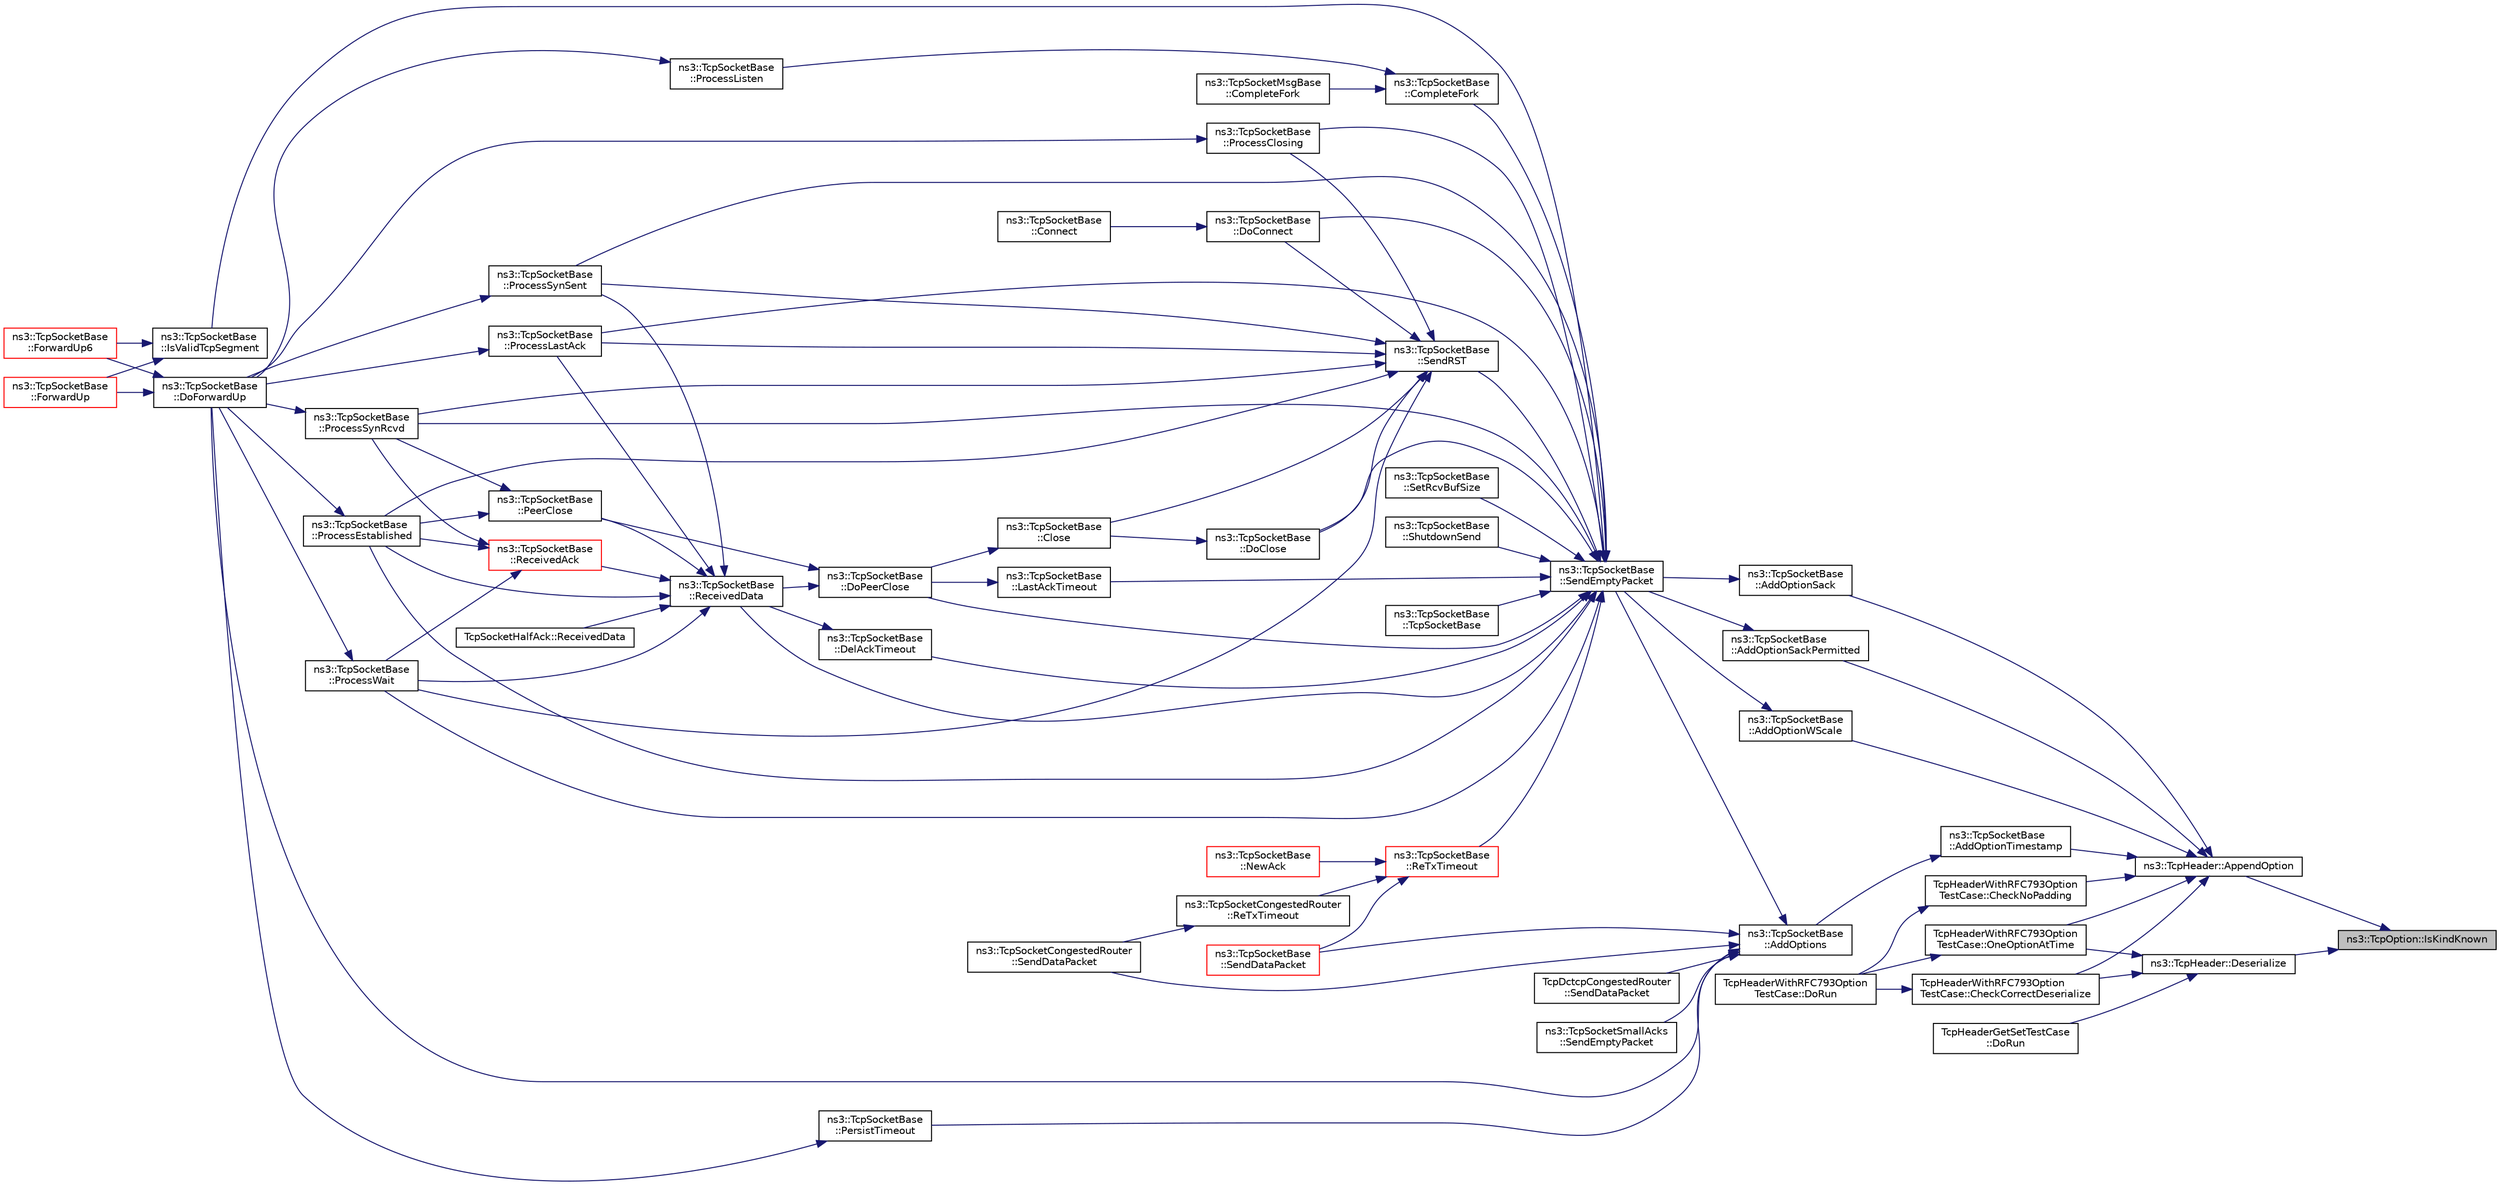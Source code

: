 digraph "ns3::TcpOption::IsKindKnown"
{
 // LATEX_PDF_SIZE
  edge [fontname="Helvetica",fontsize="10",labelfontname="Helvetica",labelfontsize="10"];
  node [fontname="Helvetica",fontsize="10",shape=record];
  rankdir="RL";
  Node1 [label="ns3::TcpOption::IsKindKnown",height=0.2,width=0.4,color="black", fillcolor="grey75", style="filled", fontcolor="black",tooltip="Check if the option is implemented."];
  Node1 -> Node2 [dir="back",color="midnightblue",fontsize="10",style="solid",fontname="Helvetica"];
  Node2 [label="ns3::TcpHeader::AppendOption",height=0.2,width=0.4,color="black", fillcolor="white", style="filled",URL="$classns3_1_1_tcp_header.html#aa5de13df3dd5cb87d63c428e5dcc3425",tooltip="Append an option to the TCP header."];
  Node2 -> Node3 [dir="back",color="midnightblue",fontsize="10",style="solid",fontname="Helvetica"];
  Node3 [label="ns3::TcpSocketBase\l::AddOptionSack",height=0.2,width=0.4,color="black", fillcolor="white", style="filled",URL="$classns3_1_1_tcp_socket_base.html#a009a4dcad47330a47e5b829918fb9140",tooltip="Add the SACK option to the header."];
  Node3 -> Node4 [dir="back",color="midnightblue",fontsize="10",style="solid",fontname="Helvetica"];
  Node4 [label="ns3::TcpSocketBase\l::SendEmptyPacket",height=0.2,width=0.4,color="black", fillcolor="white", style="filled",URL="$classns3_1_1_tcp_socket_base.html#aa858913c9a4480a14d293f1014905b3e",tooltip="Send a empty packet that carries a flag, e.g., ACK."];
  Node4 -> Node5 [dir="back",color="midnightblue",fontsize="10",style="solid",fontname="Helvetica"];
  Node5 [label="ns3::TcpSocketBase\l::TcpSocketBase",height=0.2,width=0.4,color="black", fillcolor="white", style="filled",URL="$classns3_1_1_tcp_socket_base.html#a89e51540a8ac03d929349ae2ec56239b",tooltip="Create an unbound TCP socket."];
  Node4 -> Node6 [dir="back",color="midnightblue",fontsize="10",style="solid",fontname="Helvetica"];
  Node6 [label="ns3::TcpSocketBase\l::CompleteFork",height=0.2,width=0.4,color="black", fillcolor="white", style="filled",URL="$classns3_1_1_tcp_socket_base.html#abba7d4c43acb3f9356e348b970a882fb",tooltip="Complete a connection by forking the socket."];
  Node6 -> Node7 [dir="back",color="midnightblue",fontsize="10",style="solid",fontname="Helvetica"];
  Node7 [label="ns3::TcpSocketMsgBase\l::CompleteFork",height=0.2,width=0.4,color="black", fillcolor="white", style="filled",URL="$classns3_1_1_tcp_socket_msg_base.html#a1509ce6df2f3e5384889f03b5de06a45",tooltip="Complete a connection by forking the socket."];
  Node6 -> Node8 [dir="back",color="midnightblue",fontsize="10",style="solid",fontname="Helvetica"];
  Node8 [label="ns3::TcpSocketBase\l::ProcessListen",height=0.2,width=0.4,color="black", fillcolor="white", style="filled",URL="$classns3_1_1_tcp_socket_base.html#adc3976e8b42e884f5d99def1d5e2647f",tooltip="Received a packet upon LISTEN state."];
  Node8 -> Node9 [dir="back",color="midnightblue",fontsize="10",style="solid",fontname="Helvetica"];
  Node9 [label="ns3::TcpSocketBase\l::DoForwardUp",height=0.2,width=0.4,color="black", fillcolor="white", style="filled",URL="$classns3_1_1_tcp_socket_base.html#ad5e7b21b9e9371bf9c19da5d3c56aac1",tooltip="Called by TcpSocketBase::ForwardUp{,6}()."];
  Node9 -> Node10 [dir="back",color="midnightblue",fontsize="10",style="solid",fontname="Helvetica"];
  Node10 [label="ns3::TcpSocketBase\l::ForwardUp",height=0.2,width=0.4,color="red", fillcolor="white", style="filled",URL="$classns3_1_1_tcp_socket_base.html#a2ebbcb9713facc9481341fcd972cdd82",tooltip="Called by the L3 protocol when it received a packet to pass on to TCP."];
  Node9 -> Node15 [dir="back",color="midnightblue",fontsize="10",style="solid",fontname="Helvetica"];
  Node15 [label="ns3::TcpSocketBase\l::ForwardUp6",height=0.2,width=0.4,color="red", fillcolor="white", style="filled",URL="$classns3_1_1_tcp_socket_base.html#aa0cd34b3562685596b2c3fd1e6a42a6f",tooltip="Called by the L3 protocol when it received a packet to pass on to TCP."];
  Node4 -> Node16 [dir="back",color="midnightblue",fontsize="10",style="solid",fontname="Helvetica"];
  Node16 [label="ns3::TcpSocketBase\l::DelAckTimeout",height=0.2,width=0.4,color="black", fillcolor="white", style="filled",URL="$classns3_1_1_tcp_socket_base.html#a6bea4790f749e771462d8e4ab63ebc67",tooltip="Action upon delay ACK timeout, i.e."];
  Node16 -> Node17 [dir="back",color="midnightblue",fontsize="10",style="solid",fontname="Helvetica"];
  Node17 [label="ns3::TcpSocketBase\l::ReceivedData",height=0.2,width=0.4,color="black", fillcolor="white", style="filled",URL="$classns3_1_1_tcp_socket_base.html#a479e1a8be1ee1b169f87e57a4dc6f73c",tooltip="Recv of a data, put into buffer, call L7 to get it if necessary."];
  Node17 -> Node18 [dir="back",color="midnightblue",fontsize="10",style="solid",fontname="Helvetica"];
  Node18 [label="ns3::TcpSocketBase\l::PeerClose",height=0.2,width=0.4,color="black", fillcolor="white", style="filled",URL="$classns3_1_1_tcp_socket_base.html#a417d981796bf0919582c843403f823ad",tooltip="Received a FIN from peer, notify rx buffer."];
  Node18 -> Node19 [dir="back",color="midnightblue",fontsize="10",style="solid",fontname="Helvetica"];
  Node19 [label="ns3::TcpSocketBase\l::ProcessEstablished",height=0.2,width=0.4,color="black", fillcolor="white", style="filled",URL="$classns3_1_1_tcp_socket_base.html#a0deda9c6a4f777bf660b190cd73b102f",tooltip="Received a packet upon ESTABLISHED state."];
  Node19 -> Node9 [dir="back",color="midnightblue",fontsize="10",style="solid",fontname="Helvetica"];
  Node18 -> Node20 [dir="back",color="midnightblue",fontsize="10",style="solid",fontname="Helvetica"];
  Node20 [label="ns3::TcpSocketBase\l::ProcessSynRcvd",height=0.2,width=0.4,color="black", fillcolor="white", style="filled",URL="$classns3_1_1_tcp_socket_base.html#a69113acf27c4b8267c9e107a5dca7cc1",tooltip="Received a packet upon SYN_RCVD."];
  Node20 -> Node9 [dir="back",color="midnightblue",fontsize="10",style="solid",fontname="Helvetica"];
  Node17 -> Node19 [dir="back",color="midnightblue",fontsize="10",style="solid",fontname="Helvetica"];
  Node17 -> Node21 [dir="back",color="midnightblue",fontsize="10",style="solid",fontname="Helvetica"];
  Node21 [label="ns3::TcpSocketBase\l::ProcessLastAck",height=0.2,width=0.4,color="black", fillcolor="white", style="filled",URL="$classns3_1_1_tcp_socket_base.html#a6700ac3f9e4d3c197499e6b7521205f2",tooltip="Received a packet upon LAST_ACK."];
  Node21 -> Node9 [dir="back",color="midnightblue",fontsize="10",style="solid",fontname="Helvetica"];
  Node17 -> Node22 [dir="back",color="midnightblue",fontsize="10",style="solid",fontname="Helvetica"];
  Node22 [label="ns3::TcpSocketBase\l::ProcessSynSent",height=0.2,width=0.4,color="black", fillcolor="white", style="filled",URL="$classns3_1_1_tcp_socket_base.html#a2e9b990c6a4d686291033a393290906b",tooltip="Received a packet upon SYN_SENT."];
  Node22 -> Node9 [dir="back",color="midnightblue",fontsize="10",style="solid",fontname="Helvetica"];
  Node17 -> Node23 [dir="back",color="midnightblue",fontsize="10",style="solid",fontname="Helvetica"];
  Node23 [label="ns3::TcpSocketBase\l::ProcessWait",height=0.2,width=0.4,color="black", fillcolor="white", style="filled",URL="$classns3_1_1_tcp_socket_base.html#a58aa892c1cb33908aca5ca36967a2a99",tooltip="Received a packet upon CLOSE_WAIT, FIN_WAIT_1, FIN_WAIT_2."];
  Node23 -> Node9 [dir="back",color="midnightblue",fontsize="10",style="solid",fontname="Helvetica"];
  Node17 -> Node24 [dir="back",color="midnightblue",fontsize="10",style="solid",fontname="Helvetica"];
  Node24 [label="ns3::TcpSocketBase\l::ReceivedAck",height=0.2,width=0.4,color="red", fillcolor="white", style="filled",URL="$classns3_1_1_tcp_socket_base.html#a695c036628adf8a204a653dbf178f8cd",tooltip="Received an ACK packet."];
  Node24 -> Node19 [dir="back",color="midnightblue",fontsize="10",style="solid",fontname="Helvetica"];
  Node24 -> Node20 [dir="back",color="midnightblue",fontsize="10",style="solid",fontname="Helvetica"];
  Node24 -> Node23 [dir="back",color="midnightblue",fontsize="10",style="solid",fontname="Helvetica"];
  Node17 -> Node26 [dir="back",color="midnightblue",fontsize="10",style="solid",fontname="Helvetica"];
  Node26 [label="TcpSocketHalfAck::ReceivedData",height=0.2,width=0.4,color="black", fillcolor="white", style="filled",URL="$class_tcp_socket_half_ack.html#af7e6040b891ce8b8abd0f774a366fa90",tooltip="Recv of a data, put into buffer, call L7 to get it if necessary."];
  Node4 -> Node27 [dir="back",color="midnightblue",fontsize="10",style="solid",fontname="Helvetica"];
  Node27 [label="ns3::TcpSocketBase\l::DoClose",height=0.2,width=0.4,color="black", fillcolor="white", style="filled",URL="$classns3_1_1_tcp_socket_base.html#adfc92c152f498c918cd73d4b31579472",tooltip="Close a socket by sending RST, FIN, or FIN+ACK, depend on the current state."];
  Node27 -> Node28 [dir="back",color="midnightblue",fontsize="10",style="solid",fontname="Helvetica"];
  Node28 [label="ns3::TcpSocketBase\l::Close",height=0.2,width=0.4,color="black", fillcolor="white", style="filled",URL="$classns3_1_1_tcp_socket_base.html#adab0076d02811c29ea9ced8b10e7a878",tooltip="Close a socket."];
  Node28 -> Node29 [dir="back",color="midnightblue",fontsize="10",style="solid",fontname="Helvetica"];
  Node29 [label="ns3::TcpSocketBase\l::DoPeerClose",height=0.2,width=0.4,color="black", fillcolor="white", style="filled",URL="$classns3_1_1_tcp_socket_base.html#a8a56cf4ab3b64d9f781ed1b1f63f51cd",tooltip="FIN is in sequence, notify app and respond with a FIN."];
  Node29 -> Node18 [dir="back",color="midnightblue",fontsize="10",style="solid",fontname="Helvetica"];
  Node29 -> Node17 [dir="back",color="midnightblue",fontsize="10",style="solid",fontname="Helvetica"];
  Node4 -> Node30 [dir="back",color="midnightblue",fontsize="10",style="solid",fontname="Helvetica"];
  Node30 [label="ns3::TcpSocketBase\l::DoConnect",height=0.2,width=0.4,color="black", fillcolor="white", style="filled",URL="$classns3_1_1_tcp_socket_base.html#ac07945f77be2c49f0c1712ea56322493",tooltip="Perform the real connection tasks: Send SYN if allowed, RST if invalid."];
  Node30 -> Node13 [dir="back",color="midnightblue",fontsize="10",style="solid",fontname="Helvetica"];
  Node13 [label="ns3::TcpSocketBase\l::Connect",height=0.2,width=0.4,color="black", fillcolor="white", style="filled",URL="$classns3_1_1_tcp_socket_base.html#aabd08c9eb0ee3c88c855eb7268e392bf",tooltip="Initiate a connection to a remote host."];
  Node4 -> Node29 [dir="back",color="midnightblue",fontsize="10",style="solid",fontname="Helvetica"];
  Node4 -> Node31 [dir="back",color="midnightblue",fontsize="10",style="solid",fontname="Helvetica"];
  Node31 [label="ns3::TcpSocketBase\l::IsValidTcpSegment",height=0.2,width=0.4,color="black", fillcolor="white", style="filled",URL="$classns3_1_1_tcp_socket_base.html#a918f8962a2ecda9b7d15dae6d7f66d4d",tooltip="Checks whether the given TCP segment is valid or not."];
  Node31 -> Node10 [dir="back",color="midnightblue",fontsize="10",style="solid",fontname="Helvetica"];
  Node31 -> Node15 [dir="back",color="midnightblue",fontsize="10",style="solid",fontname="Helvetica"];
  Node4 -> Node32 [dir="back",color="midnightblue",fontsize="10",style="solid",fontname="Helvetica"];
  Node32 [label="ns3::TcpSocketBase\l::LastAckTimeout",height=0.2,width=0.4,color="black", fillcolor="white", style="filled",URL="$classns3_1_1_tcp_socket_base.html#affa65b010fdc8c5f32105f5c8279f50d",tooltip="Timeout at LAST_ACK, close the connection."];
  Node32 -> Node29 [dir="back",color="midnightblue",fontsize="10",style="solid",fontname="Helvetica"];
  Node4 -> Node33 [dir="back",color="midnightblue",fontsize="10",style="solid",fontname="Helvetica"];
  Node33 [label="ns3::TcpSocketBase\l::ProcessClosing",height=0.2,width=0.4,color="black", fillcolor="white", style="filled",URL="$classns3_1_1_tcp_socket_base.html#abc2462833556fdd737fdcdc5992768e8",tooltip="Received a packet upon CLOSING."];
  Node33 -> Node9 [dir="back",color="midnightblue",fontsize="10",style="solid",fontname="Helvetica"];
  Node4 -> Node19 [dir="back",color="midnightblue",fontsize="10",style="solid",fontname="Helvetica"];
  Node4 -> Node21 [dir="back",color="midnightblue",fontsize="10",style="solid",fontname="Helvetica"];
  Node4 -> Node20 [dir="back",color="midnightblue",fontsize="10",style="solid",fontname="Helvetica"];
  Node4 -> Node22 [dir="back",color="midnightblue",fontsize="10",style="solid",fontname="Helvetica"];
  Node4 -> Node23 [dir="back",color="midnightblue",fontsize="10",style="solid",fontname="Helvetica"];
  Node4 -> Node17 [dir="back",color="midnightblue",fontsize="10",style="solid",fontname="Helvetica"];
  Node4 -> Node34 [dir="back",color="midnightblue",fontsize="10",style="solid",fontname="Helvetica"];
  Node34 [label="ns3::TcpSocketBase\l::ReTxTimeout",height=0.2,width=0.4,color="red", fillcolor="white", style="filled",URL="$classns3_1_1_tcp_socket_base.html#a60bb6a7cfb5855bba206606174d50c5e",tooltip="An RTO event happened."];
  Node34 -> Node35 [dir="back",color="midnightblue",fontsize="10",style="solid",fontname="Helvetica"];
  Node35 [label="ns3::TcpSocketBase\l::NewAck",height=0.2,width=0.4,color="red", fillcolor="white", style="filled",URL="$classns3_1_1_tcp_socket_base.html#a13401dd51854607d0521a35bf2622761",tooltip="Update buffers w.r.t."];
  Node34 -> Node37 [dir="back",color="midnightblue",fontsize="10",style="solid",fontname="Helvetica"];
  Node37 [label="ns3::TcpSocketCongestedRouter\l::ReTxTimeout",height=0.2,width=0.4,color="black", fillcolor="white", style="filled",URL="$classns3_1_1_tcp_socket_congested_router.html#a7968b0600e13014e05334d2645818363",tooltip="An RTO event happened."];
  Node37 -> Node38 [dir="back",color="midnightblue",fontsize="10",style="solid",fontname="Helvetica"];
  Node38 [label="ns3::TcpSocketCongestedRouter\l::SendDataPacket",height=0.2,width=0.4,color="black", fillcolor="white", style="filled",URL="$classns3_1_1_tcp_socket_congested_router.html#a38a8f936ef3bc7edd10fe0bbcccf2d2d",tooltip="Extract at most maxSize bytes from the TxBuffer at sequence seq, add the TCP header,..."];
  Node34 -> Node40 [dir="back",color="midnightblue",fontsize="10",style="solid",fontname="Helvetica"];
  Node40 [label="ns3::TcpSocketBase\l::SendDataPacket",height=0.2,width=0.4,color="red", fillcolor="white", style="filled",URL="$classns3_1_1_tcp_socket_base.html#a677488c04da1df87f916953a40e1bd64",tooltip="Extract at most maxSize bytes from the TxBuffer at sequence seq, add the TCP header,..."];
  Node4 -> Node48 [dir="back",color="midnightblue",fontsize="10",style="solid",fontname="Helvetica"];
  Node48 [label="ns3::TcpSocketBase\l::SendRST",height=0.2,width=0.4,color="black", fillcolor="white", style="filled",URL="$classns3_1_1_tcp_socket_base.html#a070b9ac86f372fe0b661050686bef68e",tooltip="Send reset and tear down this socket."];
  Node48 -> Node28 [dir="back",color="midnightblue",fontsize="10",style="solid",fontname="Helvetica"];
  Node48 -> Node27 [dir="back",color="midnightblue",fontsize="10",style="solid",fontname="Helvetica"];
  Node48 -> Node30 [dir="back",color="midnightblue",fontsize="10",style="solid",fontname="Helvetica"];
  Node48 -> Node33 [dir="back",color="midnightblue",fontsize="10",style="solid",fontname="Helvetica"];
  Node48 -> Node19 [dir="back",color="midnightblue",fontsize="10",style="solid",fontname="Helvetica"];
  Node48 -> Node21 [dir="back",color="midnightblue",fontsize="10",style="solid",fontname="Helvetica"];
  Node48 -> Node20 [dir="back",color="midnightblue",fontsize="10",style="solid",fontname="Helvetica"];
  Node48 -> Node22 [dir="back",color="midnightblue",fontsize="10",style="solid",fontname="Helvetica"];
  Node48 -> Node23 [dir="back",color="midnightblue",fontsize="10",style="solid",fontname="Helvetica"];
  Node4 -> Node49 [dir="back",color="midnightblue",fontsize="10",style="solid",fontname="Helvetica"];
  Node49 [label="ns3::TcpSocketBase\l::SetRcvBufSize",height=0.2,width=0.4,color="black", fillcolor="white", style="filled",URL="$classns3_1_1_tcp_socket_base.html#a400be1b74a19f5e381e29cdfe1f9fa28",tooltip="Set the receive buffer size."];
  Node4 -> Node50 [dir="back",color="midnightblue",fontsize="10",style="solid",fontname="Helvetica"];
  Node50 [label="ns3::TcpSocketBase\l::ShutdownSend",height=0.2,width=0.4,color="black", fillcolor="white", style="filled",URL="$classns3_1_1_tcp_socket_base.html#ab972c5b46c62fed0c30b387e03753ca7",tooltip=" "];
  Node2 -> Node51 [dir="back",color="midnightblue",fontsize="10",style="solid",fontname="Helvetica"];
  Node51 [label="ns3::TcpSocketBase\l::AddOptionSackPermitted",height=0.2,width=0.4,color="black", fillcolor="white", style="filled",URL="$classns3_1_1_tcp_socket_base.html#a470e7b2406d76319c457f2fdf5ff0699",tooltip="Add the SACK PERMITTED option to the header."];
  Node51 -> Node4 [dir="back",color="midnightblue",fontsize="10",style="solid",fontname="Helvetica"];
  Node2 -> Node52 [dir="back",color="midnightblue",fontsize="10",style="solid",fontname="Helvetica"];
  Node52 [label="ns3::TcpSocketBase\l::AddOptionTimestamp",height=0.2,width=0.4,color="black", fillcolor="white", style="filled",URL="$classns3_1_1_tcp_socket_base.html#a62689196f68584e8731fb5c6b7693d30",tooltip="Add the timestamp option to the header."];
  Node52 -> Node53 [dir="back",color="midnightblue",fontsize="10",style="solid",fontname="Helvetica"];
  Node53 [label="ns3::TcpSocketBase\l::AddOptions",height=0.2,width=0.4,color="black", fillcolor="white", style="filled",URL="$classns3_1_1_tcp_socket_base.html#a55087ef950f5c2f4a7cdb8c825666955",tooltip="Add options to TcpHeader."];
  Node53 -> Node9 [dir="back",color="midnightblue",fontsize="10",style="solid",fontname="Helvetica"];
  Node53 -> Node54 [dir="back",color="midnightblue",fontsize="10",style="solid",fontname="Helvetica"];
  Node54 [label="ns3::TcpSocketBase\l::PersistTimeout",height=0.2,width=0.4,color="black", fillcolor="white", style="filled",URL="$classns3_1_1_tcp_socket_base.html#a80fe451da81e0059154321eee693de31",tooltip="Send 1 byte probe to get an updated window size."];
  Node54 -> Node9 [dir="back",color="midnightblue",fontsize="10",style="solid",fontname="Helvetica"];
  Node53 -> Node40 [dir="back",color="midnightblue",fontsize="10",style="solid",fontname="Helvetica"];
  Node53 -> Node55 [dir="back",color="midnightblue",fontsize="10",style="solid",fontname="Helvetica"];
  Node55 [label="TcpDctcpCongestedRouter\l::SendDataPacket",height=0.2,width=0.4,color="black", fillcolor="white", style="filled",URL="$class_tcp_dctcp_congested_router.html#a63326e12c0cd52f1e75a6aff7cde9e14",tooltip="Extract at most maxSize bytes from the TxBuffer at sequence seq, add the TCP header,..."];
  Node53 -> Node38 [dir="back",color="midnightblue",fontsize="10",style="solid",fontname="Helvetica"];
  Node53 -> Node4 [dir="back",color="midnightblue",fontsize="10",style="solid",fontname="Helvetica"];
  Node53 -> Node56 [dir="back",color="midnightblue",fontsize="10",style="solid",fontname="Helvetica"];
  Node56 [label="ns3::TcpSocketSmallAcks\l::SendEmptyPacket",height=0.2,width=0.4,color="black", fillcolor="white", style="filled",URL="$classns3_1_1_tcp_socket_small_acks.html#aa1b40c84003225f76661534dfa82634b",tooltip="Send a empty packet that carries a flag, e.g., ACK."];
  Node2 -> Node57 [dir="back",color="midnightblue",fontsize="10",style="solid",fontname="Helvetica"];
  Node57 [label="ns3::TcpSocketBase\l::AddOptionWScale",height=0.2,width=0.4,color="black", fillcolor="white", style="filled",URL="$classns3_1_1_tcp_socket_base.html#aa749dc3f6287c79a2ad39cb306220663",tooltip="Add the window scale option to the header."];
  Node57 -> Node4 [dir="back",color="midnightblue",fontsize="10",style="solid",fontname="Helvetica"];
  Node2 -> Node58 [dir="back",color="midnightblue",fontsize="10",style="solid",fontname="Helvetica"];
  Node58 [label="TcpHeaderWithRFC793Option\lTestCase::CheckCorrectDeserialize",height=0.2,width=0.4,color="black", fillcolor="white", style="filled",URL="$class_tcp_header_with_r_f_c793_option_test_case.html#ad8478f3d6d33caa92f933389f8d8419b",tooltip="Check the correct header deserialization."];
  Node58 -> Node59 [dir="back",color="midnightblue",fontsize="10",style="solid",fontname="Helvetica"];
  Node59 [label="TcpHeaderWithRFC793Option\lTestCase::DoRun",height=0.2,width=0.4,color="black", fillcolor="white", style="filled",URL="$class_tcp_header_with_r_f_c793_option_test_case.html#a52dc5f29802269d2d160f897a7933406",tooltip="Implementation to actually run this TestCase."];
  Node2 -> Node60 [dir="back",color="midnightblue",fontsize="10",style="solid",fontname="Helvetica"];
  Node60 [label="TcpHeaderWithRFC793Option\lTestCase::CheckNoPadding",height=0.2,width=0.4,color="black", fillcolor="white", style="filled",URL="$class_tcp_header_with_r_f_c793_option_test_case.html#ac054655b0adbd8c76eab91590eb246c4",tooltip="Check an header for the correct padding."];
  Node60 -> Node59 [dir="back",color="midnightblue",fontsize="10",style="solid",fontname="Helvetica"];
  Node2 -> Node61 [dir="back",color="midnightblue",fontsize="10",style="solid",fontname="Helvetica"];
  Node61 [label="TcpHeaderWithRFC793Option\lTestCase::OneOptionAtTime",height=0.2,width=0.4,color="black", fillcolor="white", style="filled",URL="$class_tcp_header_with_r_f_c793_option_test_case.html#a4f736353f198886b49418a84756e48de",tooltip="Check an header with only one kind of option."];
  Node61 -> Node59 [dir="back",color="midnightblue",fontsize="10",style="solid",fontname="Helvetica"];
  Node1 -> Node62 [dir="back",color="midnightblue",fontsize="10",style="solid",fontname="Helvetica"];
  Node62 [label="ns3::TcpHeader::Deserialize",height=0.2,width=0.4,color="black", fillcolor="white", style="filled",URL="$classns3_1_1_tcp_header.html#ac9ebbec6f00c4d7d040c1d68dbe8c793",tooltip=" "];
  Node62 -> Node58 [dir="back",color="midnightblue",fontsize="10",style="solid",fontname="Helvetica"];
  Node62 -> Node63 [dir="back",color="midnightblue",fontsize="10",style="solid",fontname="Helvetica"];
  Node63 [label="TcpHeaderGetSetTestCase\l::DoRun",height=0.2,width=0.4,color="black", fillcolor="white", style="filled",URL="$class_tcp_header_get_set_test_case.html#ae5c6a3e802b8648d197d5a22509acf49",tooltip="Implementation to actually run this TestCase."];
  Node62 -> Node61 [dir="back",color="midnightblue",fontsize="10",style="solid",fontname="Helvetica"];
}
